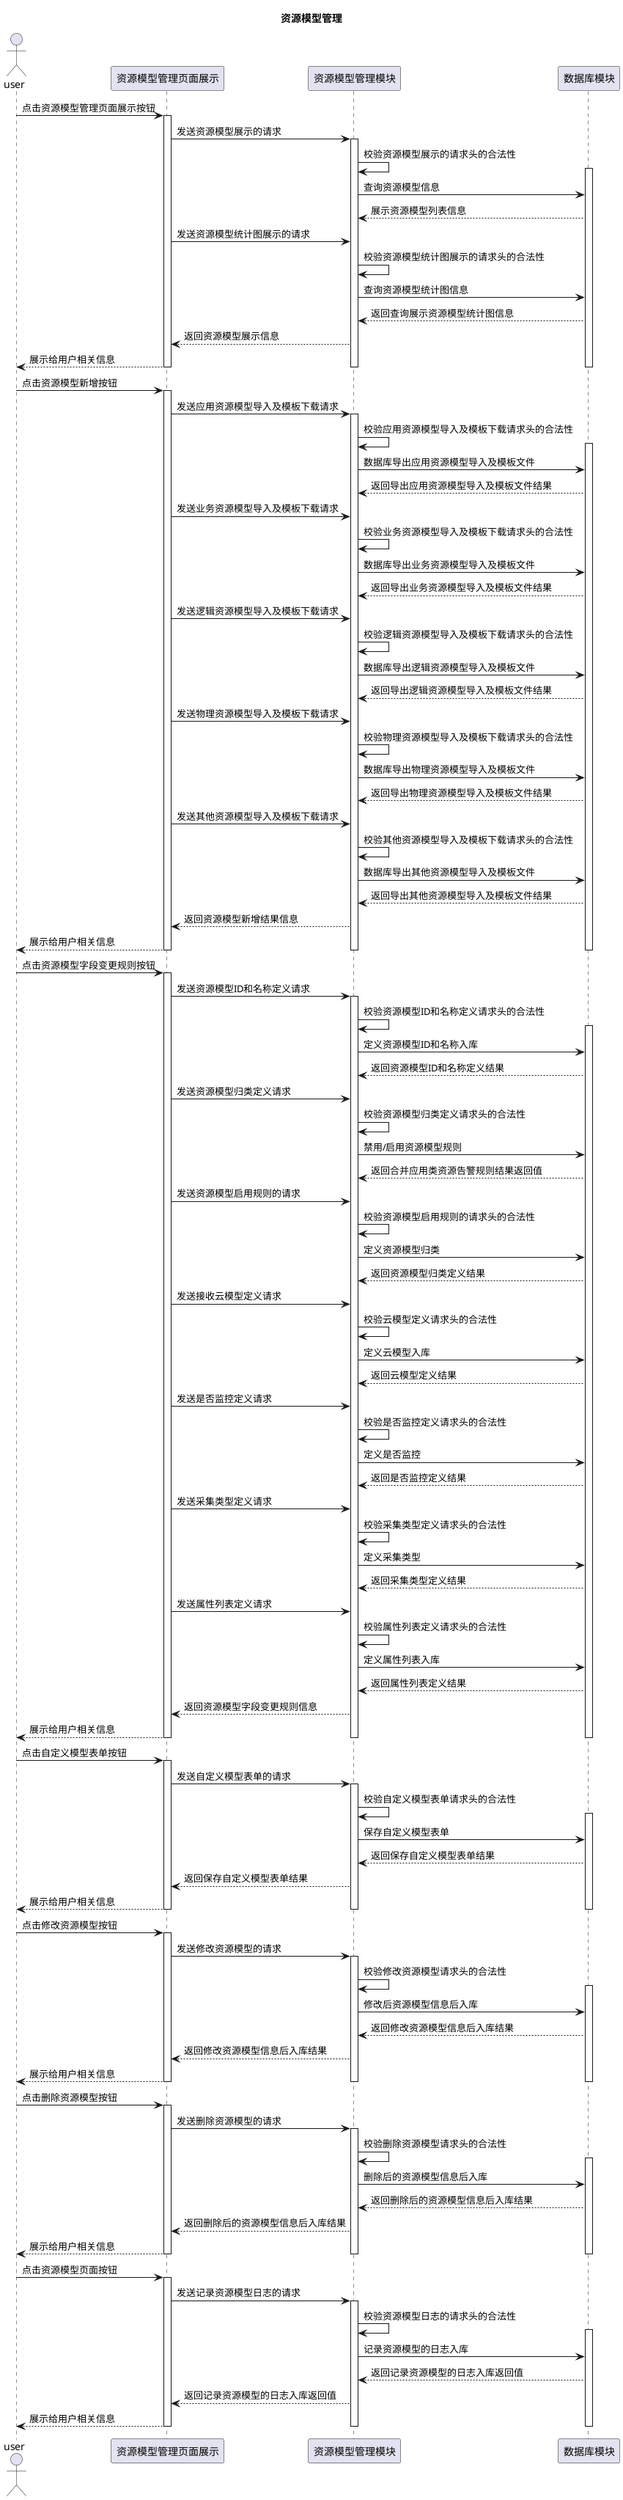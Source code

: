 @startuml
title 资源模型管理

actor user
participant "资源模型管理页面展示" as A
participant "资源模型管理模块" as B
participant "数据库模块" as C

user  -> A:点击资源模型管理页面展示按钮
activate A
A   -> B:发送资源模型展示的请求
activate B
B   -> B:校验资源模型展示的请求头的合法性
activate C
B   -> C:查询资源模型信息
C --> B:展示资源模型列表信息

A   -> B:发送资源模型统计图展示的请求
B   -> B:校验资源模型统计图展示的请求头的合法性
B   -> C:查询资源模型统计图信息
C --> B:返回查询展示资源模型统计图信息

B   --> A:返回资源模型展示信息
A   --> user:展示给用户相关信息
deactivate A
deactivate B
deactivate C

user  -> A:点击资源模型新增按钮
activate A
A   -> B:发送应用资源模型导入及模板下载请求
activate B
B   -> B:校验应用资源模型导入及模板下载请求头的合法性
activate C
B   -> C:数据库导出应用资源模型导入及模板文件
C --> B:返回导出应用资源模型导入及模板文件结果

A   -> B:发送业务资源模型导入及模板下载请求
B   -> B:校验业务资源模型导入及模板下载请求头的合法性
B   -> C:数据库导出业务资源模型导入及模板文件
C --> B:返回导出业务资源模型导入及模板文件结果

A   -> B:发送逻辑资源模型导入及模板下载请求
B   -> B:校验逻辑资源模型导入及模板下载请求头的合法性
B   -> C:数据库导出逻辑资源模型导入及模板文件
C --> B:返回导出逻辑资源模型导入及模板文件结果

A   -> B:发送物理资源模型导入及模板下载请求
B   -> B:校验物理资源模型导入及模板下载请求头的合法性
B   -> C:数据库导出物理资源模型导入及模板文件
C --> B:返回导出物理资源模型导入及模板文件结果

A   -> B:发送其他资源模型导入及模板下载请求
B   -> B:校验其他资源模型导入及模板下载请求头的合法性
B   -> C:数据库导出其他资源模型导入及模板文件
C --> B:返回导出其他资源模型导入及模板文件结果

B   --> A:返回资源模型新增结果信息
A   --> user:展示给用户相关信息
deactivate A
deactivate B
deactivate C


user  -> A:点击资源模型字段变更规则按钮
activate A
A   -> B:发送资源模型ID和名称定义请求
activate B
B   -> B:校验资源模型ID和名称定义请求头的合法性
activate C
B   -> C:定义资源模型ID和名称入库
C --> B:返回资源模型ID和名称定义结果

A   -> B:发送资源模型归类定义请求
B   -> B:校验资源模型归类定义请求头的合法性
B   -> C:禁用/启用资源模型规则
C --> B:返回合并应用类资源告警规则结果返回值

A   -> B:发送资源模型启用规则的请求
B   -> B:校验资源模型启用规则的请求头的合法性
B   -> C:定义资源模型归类
C --> B:返回资源模型归类定义结果

A   -> B:发送接收云模型定义请求
B   -> B:校验云模型定义请求头的合法性
B   -> C:定义云模型入库
C --> B:返回云模型定义结果

A   -> B:发送是否监控定义请求
B   -> B:校验是否监控定义请求头的合法性
B   -> C:定义是否监控
C --> B:返回是否监控定义结果

A   -> B:发送采集类型定义请求
B   -> B:校验采集类型定义请求头的合法性
B   -> C:定义采集类型
C --> B:返回采集类型定义结果

A   -> B:发送属性列表定义请求
B   -> B:校验属性列表定义请求头的合法性
B   -> C:定义属性列表入库
C --> B:返回属性列表定义结果

B   --> A:返回资源模型字段变更规则信息
A   --> user:展示给用户相关信息
deactivate A
deactivate B
deactivate C

user  -> A:点击自定义模型表单按钮
activate A
A   -> B:发送自定义模型表单的请求
activate B
B   -> B:校验自定义模型表单请求头的合法性
activate C
B   -> C:保存自定义模型表单
C --> B:返回保存自定义模型表单结果

B   --> A:返回保存自定义模型表单结果
A   --> user:展示给用户相关信息
deactivate A
deactivate B
deactivate C

user  -> A:点击修改资源模型按钮
activate A
A   -> B:发送修改资源模型的请求
activate B
B   -> B:校验修改资源模型请求头的合法性
activate C
B   -> C:修改后资源模型信息后入库
C --> B:返回修改资源模型信息后入库结果

B   --> A:返回修改资源模型信息后入库结果
A   --> user:展示给用户相关信息
deactivate A
deactivate B
deactivate C

user  -> A:点击删除资源模型按钮
activate A
A   -> B:发送删除资源模型的请求
activate B
B   -> B:校验删除资源模型请求头的合法性
activate C
B   -> C:删除后的资源模型信息后入库
C --> B:返回删除后的资源模型信息后入库结果

B   --> A:返回删除后的资源模型信息后入库结果
A   --> user:展示给用户相关信息
deactivate A
deactivate B
deactivate C

user  -> A:点击资源模型页面按钮
activate A
A   -> B:发送记录资源模型日志的请求
activate B
B   -> B:校验资源模型日志的请求头的合法性
activate C
B   -> C:记录资源模型的日志入库
C --> B:返回记录资源模型的日志入库返回值

B   --> A:返回记录资源模型的日志入库返回值
A   --> user:展示给用户相关信息
deactivate A
deactivate B
deactivate C

@enduml